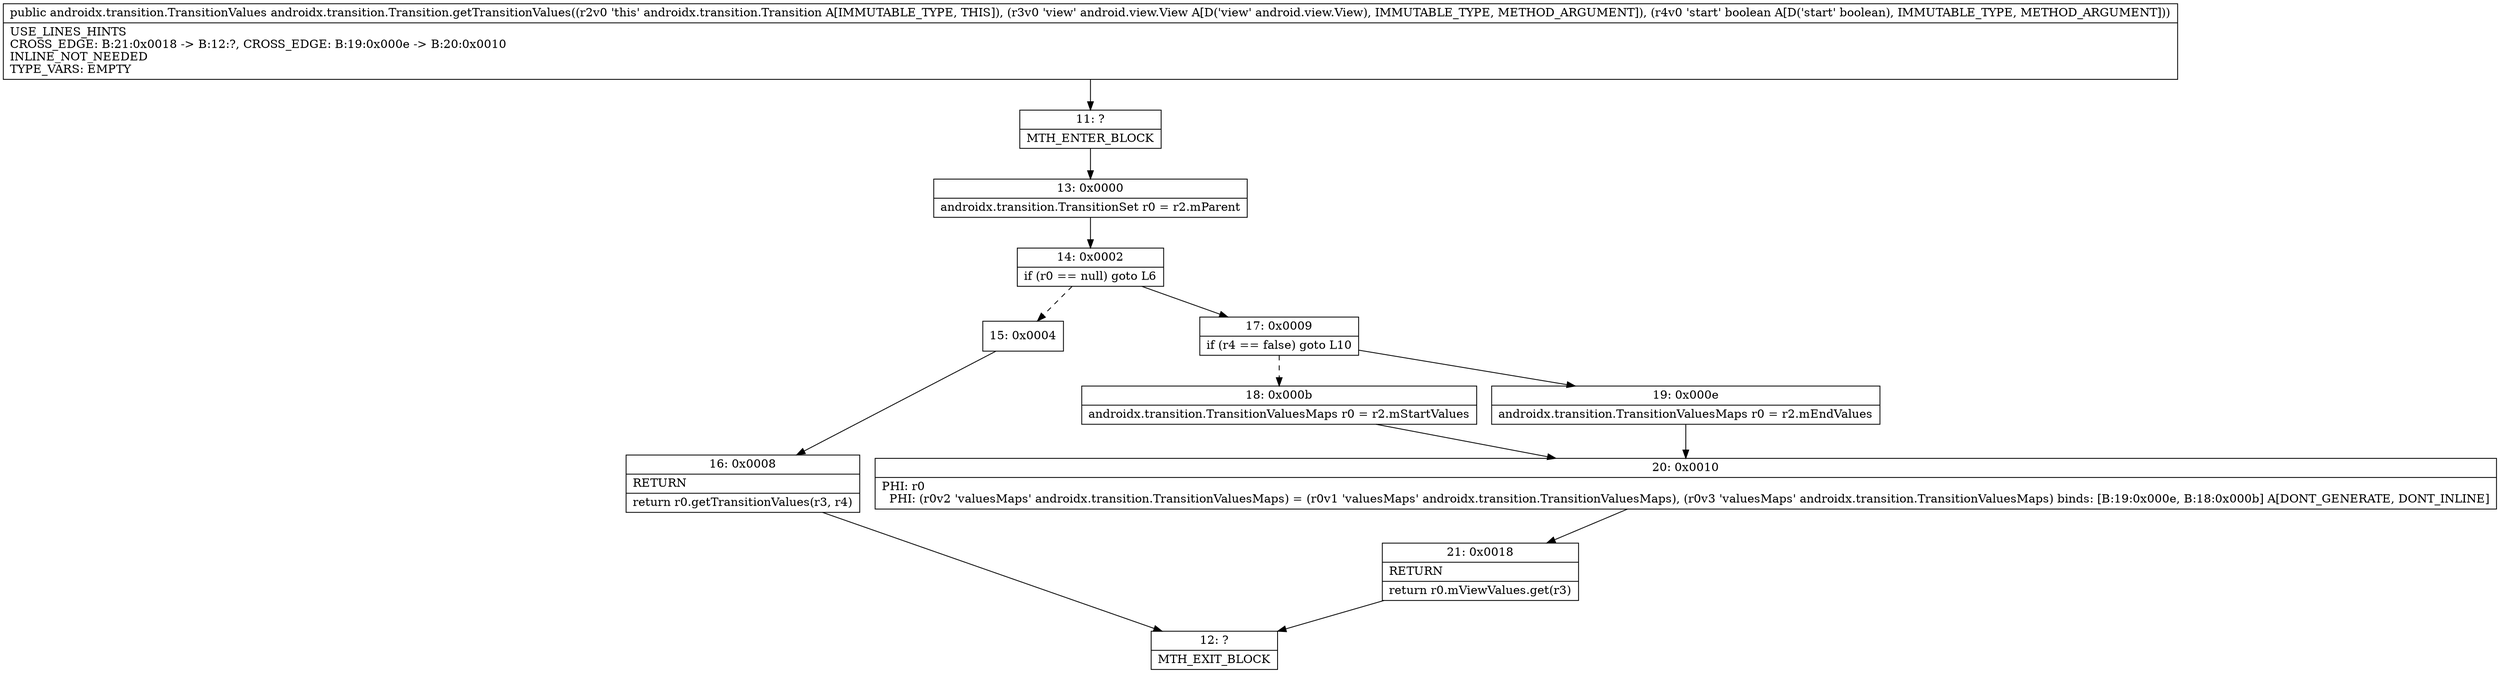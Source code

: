 digraph "CFG forandroidx.transition.Transition.getTransitionValues(Landroid\/view\/View;Z)Landroidx\/transition\/TransitionValues;" {
Node_11 [shape=record,label="{11\:\ ?|MTH_ENTER_BLOCK\l}"];
Node_13 [shape=record,label="{13\:\ 0x0000|androidx.transition.TransitionSet r0 = r2.mParent\l}"];
Node_14 [shape=record,label="{14\:\ 0x0002|if (r0 == null) goto L6\l}"];
Node_15 [shape=record,label="{15\:\ 0x0004}"];
Node_16 [shape=record,label="{16\:\ 0x0008|RETURN\l|return r0.getTransitionValues(r3, r4)\l}"];
Node_12 [shape=record,label="{12\:\ ?|MTH_EXIT_BLOCK\l}"];
Node_17 [shape=record,label="{17\:\ 0x0009|if (r4 == false) goto L10\l}"];
Node_18 [shape=record,label="{18\:\ 0x000b|androidx.transition.TransitionValuesMaps r0 = r2.mStartValues\l}"];
Node_20 [shape=record,label="{20\:\ 0x0010|PHI: r0 \l  PHI: (r0v2 'valuesMaps' androidx.transition.TransitionValuesMaps) = (r0v1 'valuesMaps' androidx.transition.TransitionValuesMaps), (r0v3 'valuesMaps' androidx.transition.TransitionValuesMaps) binds: [B:19:0x000e, B:18:0x000b] A[DONT_GENERATE, DONT_INLINE]\l}"];
Node_21 [shape=record,label="{21\:\ 0x0018|RETURN\l|return r0.mViewValues.get(r3)\l}"];
Node_19 [shape=record,label="{19\:\ 0x000e|androidx.transition.TransitionValuesMaps r0 = r2.mEndValues\l}"];
MethodNode[shape=record,label="{public androidx.transition.TransitionValues androidx.transition.Transition.getTransitionValues((r2v0 'this' androidx.transition.Transition A[IMMUTABLE_TYPE, THIS]), (r3v0 'view' android.view.View A[D('view' android.view.View), IMMUTABLE_TYPE, METHOD_ARGUMENT]), (r4v0 'start' boolean A[D('start' boolean), IMMUTABLE_TYPE, METHOD_ARGUMENT]))  | USE_LINES_HINTS\lCROSS_EDGE: B:21:0x0018 \-\> B:12:?, CROSS_EDGE: B:19:0x000e \-\> B:20:0x0010\lINLINE_NOT_NEEDED\lTYPE_VARS: EMPTY\l}"];
MethodNode -> Node_11;Node_11 -> Node_13;
Node_13 -> Node_14;
Node_14 -> Node_15[style=dashed];
Node_14 -> Node_17;
Node_15 -> Node_16;
Node_16 -> Node_12;
Node_17 -> Node_18[style=dashed];
Node_17 -> Node_19;
Node_18 -> Node_20;
Node_20 -> Node_21;
Node_21 -> Node_12;
Node_19 -> Node_20;
}

